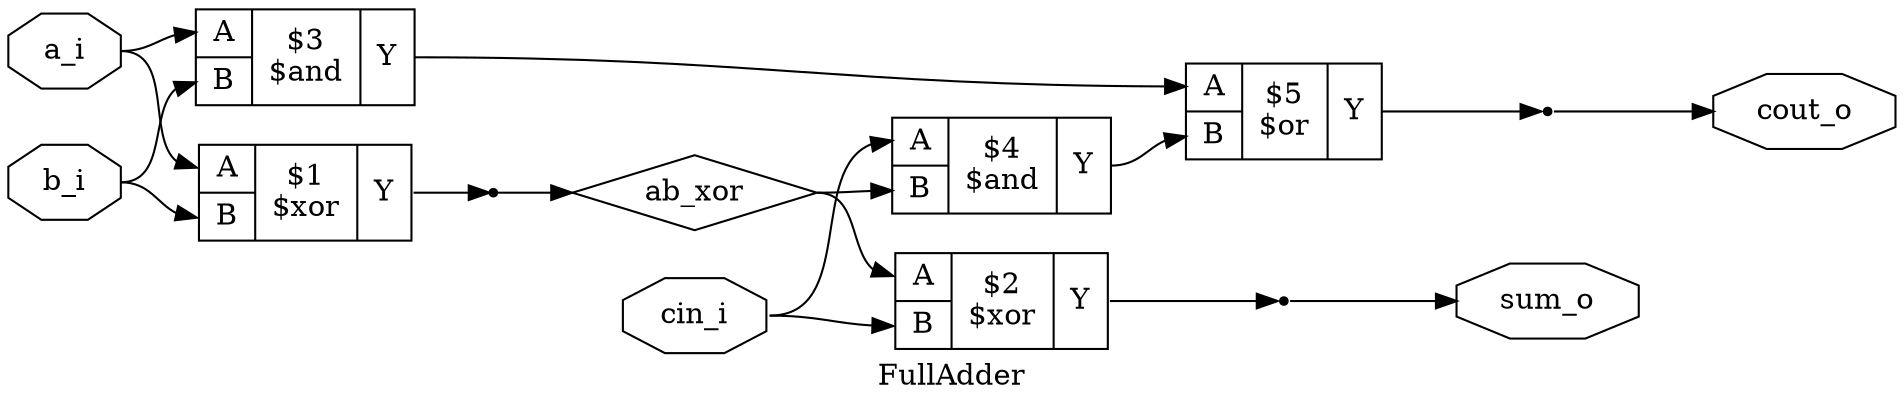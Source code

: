 digraph "FullAdder" {
label="FullAdder";
rankdir="LR";
remincross=true;
n6 [ shape=diamond, label="ab_xor", color="black", fontcolor="black"];
n7 [ shape=octagon, label="cout_o", color="black", fontcolor="black"];
n8 [ shape=octagon, label="sum_o", color="black", fontcolor="black"];
n9 [ shape=octagon, label="cin_i", color="black", fontcolor="black"];
n10 [ shape=octagon, label="b_i", color="black", fontcolor="black"];
n11 [ shape=octagon, label="a_i", color="black", fontcolor="black"];
c15 [ shape=record, label="{{<p12> A|<p13> B}|$5\n$or|{<p14> Y}}",  ];
c16 [ shape=record, label="{{<p12> A|<p13> B}|$4\n$and|{<p14> Y}}",  ];
c17 [ shape=record, label="{{<p12> A|<p13> B}|$3\n$and|{<p14> Y}}",  ];
c18 [ shape=record, label="{{<p12> A|<p13> B}|$2\n$xor|{<p14> Y}}",  ];
c19 [ shape=record, label="{{<p12> A|<p13> B}|$1\n$xor|{<p14> Y}}",  ];
x0 [shape=point, ];
x1 [shape=point, ];
x2 [shape=point, ];
c15:p14:e -> x2:w [color="black", fontcolor="black", label=""];
n10:e -> c17:p13:w [color="black", fontcolor="black", label=""];
n10:e -> c19:p13:w [color="black", fontcolor="black", label=""];
n11:e -> c17:p12:w [color="black", fontcolor="black", label=""];
n11:e -> c19:p12:w [color="black", fontcolor="black", label=""];
c16:p14:e -> c15:p13:w [color="black", fontcolor="black", label=""];
c17:p14:e -> c15:p12:w [color="black", fontcolor="black", label=""];
c18:p14:e -> x1:w [color="black", fontcolor="black", label=""];
c19:p14:e -> x0:w [color="black", fontcolor="black", label=""];
x0:e -> n6:w [color="black", fontcolor="black", label=""];
n6:e -> c16:p13:w [color="black", fontcolor="black", label=""];
n6:e -> c18:p12:w [color="black", fontcolor="black", label=""];
x2:e -> n7:w [color="black", fontcolor="black", label=""];
x1:e -> n8:w [color="black", fontcolor="black", label=""];
n9:e -> c16:p12:w [color="black", fontcolor="black", label=""];
n9:e -> c18:p13:w [color="black", fontcolor="black", label=""];
}
